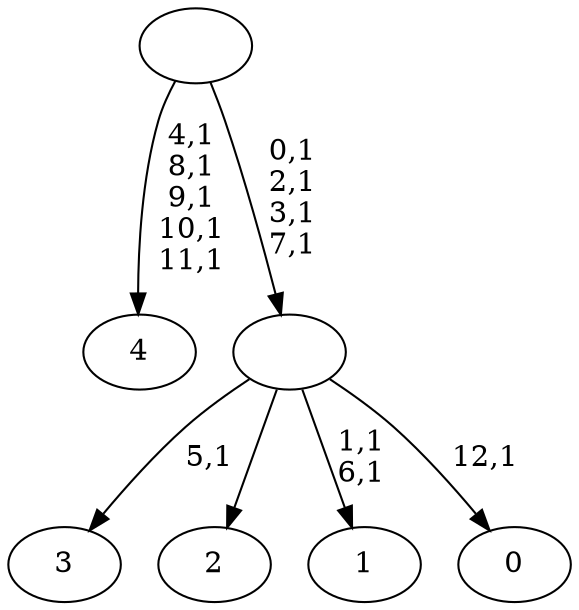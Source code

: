 digraph T {
	18 [label="4"]
	12 [label="3"]
	10 [label="2"]
	9 [label="1"]
	6 [label="0"]
	4 [label=""]
	0 [label=""]
	4 -> 6 [label="12,1"]
	4 -> 9 [label="1,1\n6,1"]
	4 -> 12 [label="5,1"]
	4 -> 10 [label=""]
	0 -> 4 [label="0,1\n2,1\n3,1\n7,1"]
	0 -> 18 [label="4,1\n8,1\n9,1\n10,1\n11,1"]
}
